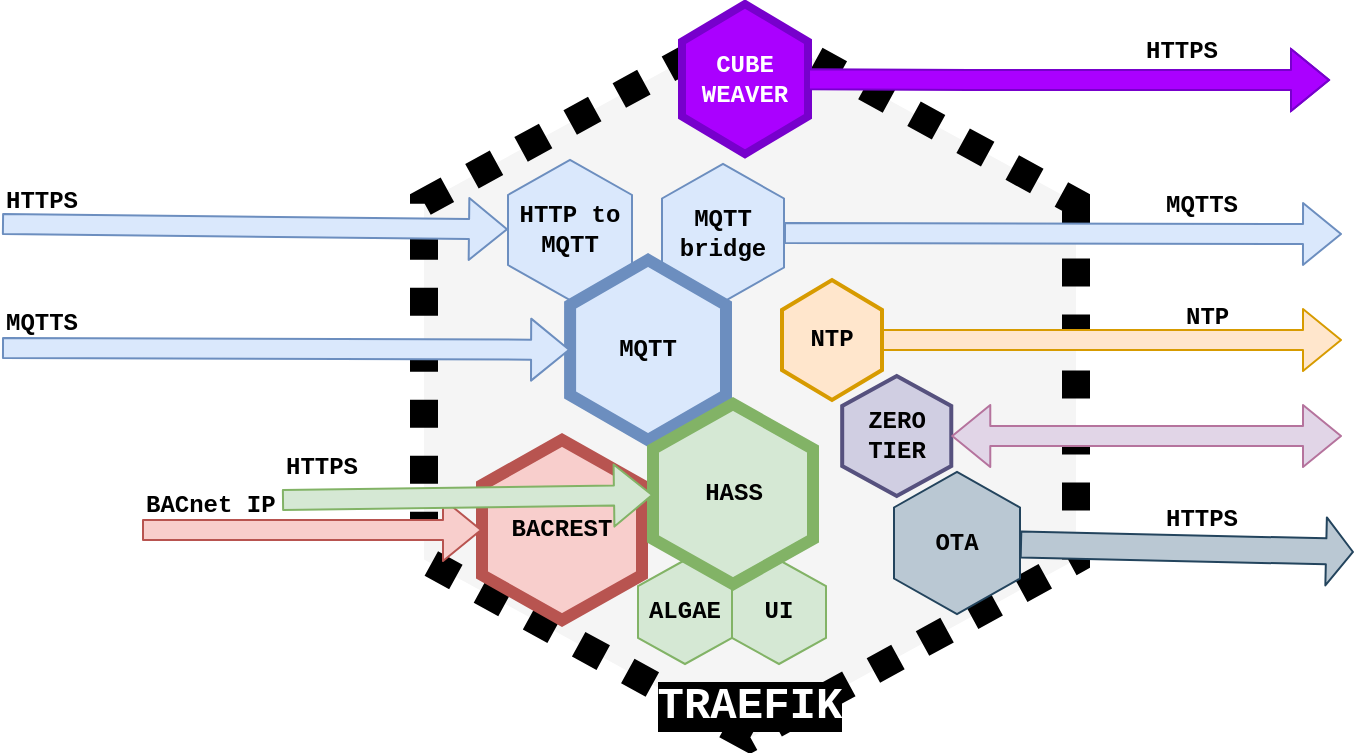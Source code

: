 <mxfile pages="1" version="11.2.2" type="github"><diagram id="J4u6PK1KjkCqCsTFj8dl" name="Page-1"><mxGraphModel dx="1342" dy="1793" grid="1" gridSize="10" guides="0" tooltips="1" connect="1" arrows="1" fold="1" page="1" pageScale="1" pageWidth="400" pageHeight="400" background="#ffffff" math="0" shadow="0"><root><mxCell id="0"/><mxCell id="1" parent="0"/><mxCell id="8Nv2brYMmZ3E650dnnWF-1" value="&lt;font style=&quot;font-size: 22px&quot; color=&quot;#FFFFFF&quot;&gt;&lt;span style=&quot;background-color: rgb(0 , 0 , 0)&quot;&gt;TRAEFIK&lt;/span&gt;&lt;/font&gt;" style="shape=hexagon;perimeter=hexagonPerimeter2;whiteSpace=wrap;html=1;direction=south;dashed=1;dashPattern=1 1;verticalAlign=bottom;fillColor=#f5f5f5;strokeColor=#000000;fontColor=#000000;strokeWidth=14;fontFamily=Courier New;fontStyle=1" vertex="1" parent="1"><mxGeometry x="171" y="-1060" width="326" height="357" as="geometry"/></mxCell><mxCell id="8Nv2brYMmZ3E650dnnWF-2" value="HTTP to MQTT" style="shape=hexagon;perimeter=hexagonPerimeter2;whiteSpace=wrap;html=1;direction=south;fillColor=#dae8fc;strokeColor=#6c8ebf;fontFamily=Courier New;fontStyle=1;fontColor=#000000;" vertex="1" parent="1"><mxGeometry x="213" y="-992" width="62" height="70" as="geometry"/></mxCell><mxCell id="8Nv2brYMmZ3E650dnnWF-3" value="NTP" style="shape=hexagon;perimeter=hexagonPerimeter2;whiteSpace=wrap;html=1;direction=south;fillColor=#ffe6cc;strokeColor=#d79b00;fontFamily=Courier New;fontStyle=1;fontColor=#000000;strokeWidth=2;" vertex="1" parent="1"><mxGeometry x="350" y="-932" width="50" height="60" as="geometry"/></mxCell><mxCell id="8Nv2brYMmZ3E650dnnWF-10" value="" style="shape=flexArrow;endArrow=classic;html=1;fillColor=#dae8fc;strokeColor=#6c8ebf;fontFamily=Courier New;fontStyle=1;fontColor=#000000;" edge="1" parent="1" source="8Nv2brYMmZ3E650dnnWF-11"><mxGeometry width="50" height="50" relative="1" as="geometry"><mxPoint x="396.5" y="-983" as="sourcePoint"/><mxPoint x="630" y="-955" as="targetPoint"/></mxGeometry></mxCell><mxCell id="8Nv2brYMmZ3E650dnnWF-11" value="&lt;div&gt;MQTT&lt;/div&gt;&lt;div&gt;bridge&lt;br&gt;&lt;/div&gt;" style="shape=hexagon;perimeter=hexagonPerimeter2;whiteSpace=wrap;html=1;direction=south;fillColor=#dae8fc;strokeColor=#6c8ebf;fontFamily=Courier New;fontStyle=1;fontColor=#000000;" vertex="1" parent="1"><mxGeometry x="290" y="-990" width="61" height="69" as="geometry"/></mxCell><mxCell id="8Nv2brYMmZ3E650dnnWF-14" value="" style="shape=flexArrow;endArrow=classic;html=1;fillColor=#dae8fc;strokeColor=#6c8ebf;fontFamily=Courier New;fontStyle=1;fontColor=#000000;" edge="1" parent="1" target="8Nv2brYMmZ3E650dnnWF-2"><mxGeometry width="50" height="50" relative="1" as="geometry"><mxPoint x="-40" y="-960" as="sourcePoint"/><mxPoint x="416.5" y="-1113" as="targetPoint"/></mxGeometry></mxCell><mxCell id="8Nv2brYMmZ3E650dnnWF-24" value="" style="group" vertex="1" connectable="0" parent="1"><mxGeometry x="-40" y="-942" width="362" height="90" as="geometry"/></mxCell><mxCell id="8Nv2brYMmZ3E650dnnWF-6" value="MQTT" style="shape=hexagon;perimeter=hexagonPerimeter2;whiteSpace=wrap;html=1;direction=south;fillColor=#dae8fc;strokeColor=#6c8ebf;strokeWidth=6;fontFamily=Courier New;fontStyle=1;fontColor=#000000;" vertex="1" parent="8Nv2brYMmZ3E650dnnWF-24"><mxGeometry x="284.046" width="77.954" height="90" as="geometry"/></mxCell><mxCell id="8Nv2brYMmZ3E650dnnWF-16" value="" style="shape=flexArrow;endArrow=classic;html=1;fillColor=#dae8fc;strokeColor=#6c8ebf;fontFamily=Courier New;fontStyle=1;fontColor=#000000;" edge="1" parent="8Nv2brYMmZ3E650dnnWF-24" target="8Nv2brYMmZ3E650dnnWF-6"><mxGeometry width="50" height="50" relative="1" as="geometry"><mxPoint y="44" as="sourcePoint"/><mxPoint x="284.046" y="39.5" as="targetPoint"/></mxGeometry></mxCell><mxCell id="8Nv2brYMmZ3E650dnnWF-19" value="MQTTS" style="text;html=1;resizable=0;points=[];autosize=1;align=left;verticalAlign=top;spacingTop=-4;fontFamily=Courier New;fontStyle=1;fontColor=#000000;" vertex="1" parent="8Nv2brYMmZ3E650dnnWF-24"><mxGeometry x="-0.153" y="22" width="50" height="20" as="geometry"/></mxCell><mxCell id="8Nv2brYMmZ3E650dnnWF-29" value="" style="group;strokeWidth=2;" vertex="1" connectable="0" parent="1"><mxGeometry x="278" y="-792" width="94" height="52" as="geometry"/></mxCell><mxCell id="8Nv2brYMmZ3E650dnnWF-5" value="ALGAE" style="shape=hexagon;perimeter=hexagonPerimeter2;whiteSpace=wrap;html=1;direction=south;fillColor=#d5e8d4;strokeColor=#82b366;fontFamily=Courier New;fontStyle=1;fontColor=#000000;" vertex="1" parent="8Nv2brYMmZ3E650dnnWF-29"><mxGeometry width="47" height="52" as="geometry"/></mxCell><mxCell id="8Nv2brYMmZ3E650dnnWF-20" value="UI" style="shape=hexagon;perimeter=hexagonPerimeter2;whiteSpace=wrap;html=1;direction=south;fillColor=#d5e8d4;strokeColor=#82b366;fontFamily=Courier New;fontStyle=1;fontColor=#000000;" vertex="1" parent="8Nv2brYMmZ3E650dnnWF-29"><mxGeometry x="47" width="47" height="52" as="geometry"/></mxCell><mxCell id="8Nv2brYMmZ3E650dnnWF-4" value="BACREST" style="shape=hexagon;perimeter=hexagonPerimeter2;whiteSpace=wrap;html=1;direction=south;fillColor=#f8cecc;strokeColor=#b85450;fontFamily=Courier New;fontStyle=1;fontColor=#000000;strokeWidth=6;" vertex="1" parent="1"><mxGeometry x="200" y="-852" width="80" height="90" as="geometry"/></mxCell><mxCell id="8Nv2brYMmZ3E650dnnWF-18" value="BACnet IP" style="text;html=1;resizable=0;points=[];autosize=1;align=left;verticalAlign=top;spacingTop=-4;fontFamily=Courier New;fontStyle=1;fontColor=#000000;" vertex="1" parent="1"><mxGeometry x="30" y="-829" width="80" height="20" as="geometry"/></mxCell><mxCell id="8Nv2brYMmZ3E650dnnWF-15" value="" style="shape=flexArrow;endArrow=classic;html=1;fillColor=#f8cecc;strokeColor=#b85450;fontFamily=Courier New;fontStyle=1;fontColor=#000000;" edge="1" parent="1" target="8Nv2brYMmZ3E650dnnWF-4"><mxGeometry width="50" height="50" relative="1" as="geometry"><mxPoint x="30" y="-807" as="sourcePoint"/><mxPoint x="129.928" y="-763.879" as="targetPoint"/></mxGeometry></mxCell><mxCell id="8Nv2brYMmZ3E650dnnWF-30" value="&lt;b&gt;HTTPS&lt;/b&gt;" style="text;html=1;fontFamily=Courier New;fontColor=#000000;" vertex="1" parent="1"><mxGeometry x="-40" y="-985" width="90" height="30" as="geometry"/></mxCell><mxCell id="8Nv2brYMmZ3E650dnnWF-32" value="&lt;b&gt;MQTTS&lt;/b&gt;" style="text;html=1;fontFamily=Courier New;fontColor=#000000;" vertex="1" parent="1"><mxGeometry x="540" y="-983" width="60" height="30" as="geometry"/></mxCell><mxCell id="8Nv2brYMmZ3E650dnnWF-12" value="&lt;div&gt;ZERO&lt;/div&gt;&lt;div&gt;TIER&lt;/div&gt;" style="shape=hexagon;perimeter=hexagonPerimeter2;whiteSpace=wrap;html=1;direction=south;fillColor=#d0cee2;strokeColor=#56517e;fontFamily=Courier New;fontStyle=1;fontColor=#000000;strokeWidth=2;" vertex="1" parent="1"><mxGeometry x="380.091" y="-884" width="54.545" height="60" as="geometry"/></mxCell><mxCell id="8Nv2brYMmZ3E650dnnWF-37" value="&lt;div&gt;CUBE&lt;/div&gt;&lt;div&gt;WEAVER&lt;br&gt;&lt;/div&gt;" style="shape=hexagon;perimeter=hexagonPerimeter2;whiteSpace=wrap;html=1;direction=south;fillColor=#aa00ff;strokeColor=#7700CC;fontFamily=Courier New;fontStyle=1;fontColor=#ffffff;strokeWidth=4;" vertex="1" parent="1"><mxGeometry x="300" y="-1070" width="63" height="75" as="geometry"/></mxCell><mxCell id="8Nv2brYMmZ3E650dnnWF-9" value="" style="shape=flexArrow;endArrow=classic;html=1;fillColor=#bac8d3;strokeColor=#23445d;width=13;endSize=4.15;fontFamily=Courier New;fontStyle=1;fontColor=#000000;" edge="1" parent="1" source="8Nv2brYMmZ3E650dnnWF-13"><mxGeometry width="50" height="50" relative="1" as="geometry"><mxPoint x="459.5" y="-851" as="sourcePoint"/><mxPoint x="636" y="-796" as="targetPoint"/></mxGeometry></mxCell><mxCell id="8Nv2brYMmZ3E650dnnWF-13" value="OTA" style="shape=hexagon;perimeter=hexagonPerimeter2;whiteSpace=wrap;html=1;direction=south;fillColor=#bac8d3;strokeColor=#23445d;fontFamily=Courier New;fontStyle=1;fontColor=#000000;" vertex="1" parent="1"><mxGeometry x="406" y="-836" width="63" height="71" as="geometry"/></mxCell><mxCell id="8Nv2brYMmZ3E650dnnWF-31" value="&lt;b&gt;HTTPS&lt;/b&gt;" style="text;html=1;fontFamily=Courier New;fontColor=#000000;" vertex="1" parent="1"><mxGeometry x="540" y="-826" width="90" height="30" as="geometry"/></mxCell><mxCell id="8Nv2brYMmZ3E650dnnWF-38" value="" style="shape=flexArrow;endArrow=classic;html=1;fontFamily=Courier New;fontColor=#000000;fillColor=#ffe6cc;strokeColor=#d79b00;" edge="1" parent="1" source="8Nv2brYMmZ3E650dnnWF-3"><mxGeometry width="50" height="50" relative="1" as="geometry"><mxPoint x="-40" y="-632" as="sourcePoint"/><mxPoint x="630" y="-902" as="targetPoint"/></mxGeometry></mxCell><mxCell id="8Nv2brYMmZ3E650dnnWF-39" value="&lt;div&gt;&lt;b&gt;NTP&lt;/b&gt;&lt;/div&gt;" style="text;html=1;fontFamily=Courier New;fontColor=#000000;" vertex="1" parent="1"><mxGeometry x="550" y="-927" width="60" height="30" as="geometry"/></mxCell><mxCell id="8Nv2brYMmZ3E650dnnWF-40" value="" style="shape=flexArrow;endArrow=classic;startArrow=classic;html=1;fontFamily=Courier New;fontColor=#000000;fillColor=#e1d5e7;strokeColor=#B5739D;" edge="1" parent="1" source="8Nv2brYMmZ3E650dnnWF-12"><mxGeometry width="50" height="50" relative="1" as="geometry"><mxPoint x="10" y="-640" as="sourcePoint"/><mxPoint x="630" y="-854" as="targetPoint"/></mxGeometry></mxCell><mxCell id="8Nv2brYMmZ3E650dnnWF-41" value="" style="shape=flexArrow;endArrow=classic;html=1;strokeColor=#7700CC;fontFamily=Courier New;fontColor=#000000;fillColor=#aa00ff;" edge="1" parent="1" source="8Nv2brYMmZ3E650dnnWF-37"><mxGeometry width="50" height="50" relative="1" as="geometry"><mxPoint x="-46" y="-635" as="sourcePoint"/><mxPoint x="624" y="-1032" as="targetPoint"/><Array as="points"><mxPoint x="444" y="-1032"/></Array></mxGeometry></mxCell><mxCell id="8Nv2brYMmZ3E650dnnWF-42" value="&lt;b&gt;HTTPS&lt;/b&gt;" style="text;html=1;fontFamily=Courier New;fontColor=#000000;" vertex="1" parent="1"><mxGeometry x="530" y="-1060" width="90" height="30" as="geometry"/></mxCell><mxCell id="8Nv2brYMmZ3E650dnnWF-28" value="" style="group" vertex="1" connectable="0" parent="1"><mxGeometry x="100" y="-870" width="265.5" height="90" as="geometry"/></mxCell><mxCell id="8Nv2brYMmZ3E650dnnWF-7" value="HASS" style="shape=hexagon;perimeter=hexagonPerimeter2;whiteSpace=wrap;html=1;direction=south;fillColor=#d5e8d4;strokeColor=#82b366;strokeWidth=6;fontFamily=Courier New;fontStyle=1;fontColor=#000000;" vertex="1" parent="8Nv2brYMmZ3E650dnnWF-28"><mxGeometry x="185.5" width="80" height="90" as="geometry"/></mxCell><mxCell id="8Nv2brYMmZ3E650dnnWF-17" value="" style="shape=flexArrow;endArrow=classic;html=1;fillColor=#d5e8d4;strokeColor=#82b366;fontFamily=Courier New;fontStyle=1;fontColor=#000000;" edge="1" parent="8Nv2brYMmZ3E650dnnWF-28" target="8Nv2brYMmZ3E650dnnWF-7"><mxGeometry width="50" height="50" relative="1" as="geometry"><mxPoint y="48" as="sourcePoint"/><mxPoint x="195.5" y="67" as="targetPoint"/></mxGeometry></mxCell><mxCell id="8Nv2brYMmZ3E650dnnWF-27" value="&lt;b&gt;HTTPS&lt;/b&gt;" style="text;html=1;fontFamily=Courier New;fontColor=#000000;" vertex="1" parent="8Nv2brYMmZ3E650dnnWF-28"><mxGeometry y="18" width="90" height="30" as="geometry"/></mxCell></root></mxGraphModel></diagram></mxfile>